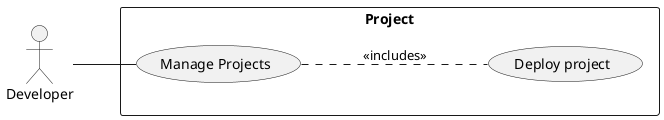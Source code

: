 @startuml "Deployment app"

left to right direction

actor "Developer" as User

rectangle Project {
    usecase "Manage Projects" as ManageProject
    usecase "Deploy project" as DeployProject
}

User -- ManageProject
ManageProject .-- DeployProject : <<includes>>

@enduml
